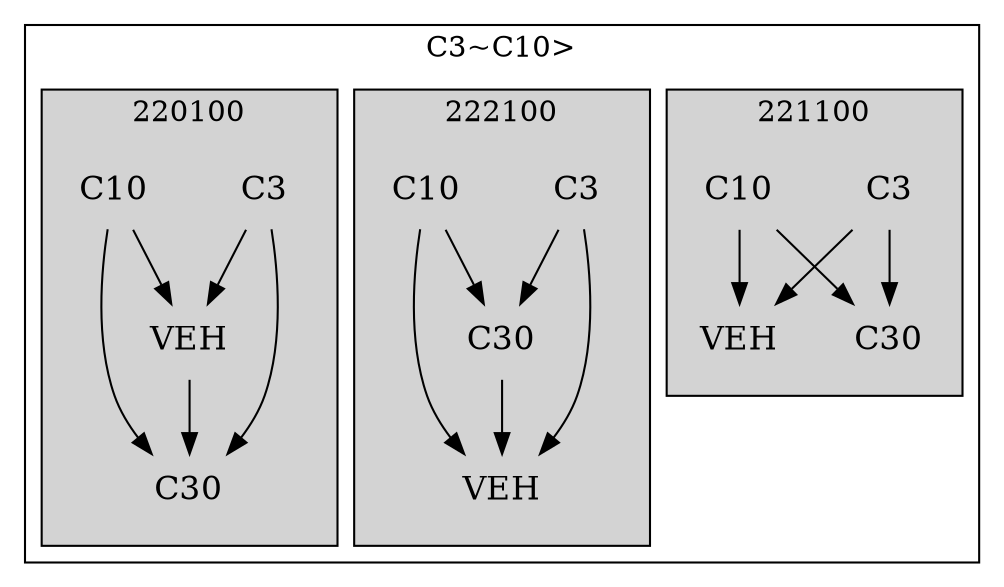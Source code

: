 strict digraph FirstlevelCluster {
	labelloc = "t";
	compound = false;
	subgraph cluster_0 {
	label= "C3~C10>";
		subgraph	cluster_2 {
		label = "221100";
			style = filled;
			node	[label = VEH, shape = plaintext, fontsize = 16] VEH2;
			node	[label = C3, shape = plaintext, fontsize = 16] C32;
			node	[label = C10, shape = plaintext, fontsize = 16] C102;
			node	[label = C30, shape = plaintext, fontsize = 16] C302;
			C32->VEH2;C32->C302;C102->VEH2;C102->C302;			}
		subgraph	cluster_3 {
		label = "222100";
			style = filled;
			node	[label = VEH, shape = plaintext, fontsize = 16] VEH3;
			node	[label = C3, shape = plaintext, fontsize = 16] C33;
			node	[label = C10, shape = plaintext, fontsize = 16] C103;
			node	[label = C30, shape = plaintext, fontsize = 16] C303;
			C33->VEH3;C33->C303;C103->VEH3;C103->C303;C303->VEH3;			}
		subgraph	cluster_4 {
		label = "220100";
			style = filled;
			node	[label = VEH, shape = plaintext, fontsize = 16] VEH4;
			node	[label = C3, shape = plaintext, fontsize = 16] C34;
			node	[label = C10, shape = plaintext, fontsize = 16] C104;
			node	[label = C30, shape = plaintext, fontsize = 16] C304;
			VEH4->C304;C34->VEH4;C34->C304;C104->VEH4;C104->C304;			}
}}
